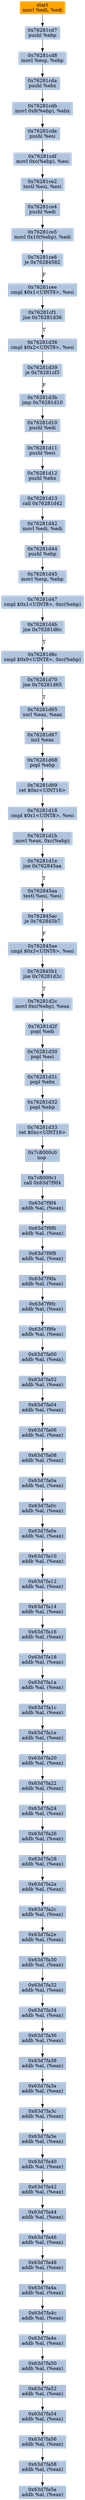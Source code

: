 digraph G {
node[shape=rectangle,style=filled,fillcolor=lightsteelblue,color=lightsteelblue]
bgcolor="transparent"
a0x76281cd5movl_edi_edi[label="start\nmovl %edi, %edi",color="lightgrey",fillcolor="orange"];
a0x76281cd7pushl_ebp[label="0x76281cd7\npushl %ebp"];
a0x76281cd8movl_esp_ebp[label="0x76281cd8\nmovl %esp, %ebp"];
a0x76281cdapushl_ebx[label="0x76281cda\npushl %ebx"];
a0x76281cdbmovl_0x8ebp__ebx[label="0x76281cdb\nmovl 0x8(%ebp), %ebx"];
a0x76281cdepushl_esi[label="0x76281cde\npushl %esi"];
a0x76281cdfmovl_0xcebp__esi[label="0x76281cdf\nmovl 0xc(%ebp), %esi"];
a0x76281ce2testl_esi_esi[label="0x76281ce2\ntestl %esi, %esi"];
a0x76281ce4pushl_edi[label="0x76281ce4\npushl %edi"];
a0x76281ce5movl_0x10ebp__edi[label="0x76281ce5\nmovl 0x10(%ebp), %edi"];
a0x76281ce8je_0x76284582[label="0x76281ce8\nje 0x76284582"];
a0x76281ceecmpl_0x1UINT8_esi[label="0x76281cee\ncmpl $0x1<UINT8>, %esi"];
a0x76281cf1jne_0x76281d36[label="0x76281cf1\njne 0x76281d36"];
a0x76281d36cmpl_0x2UINT8_esi[label="0x76281d36\ncmpl $0x2<UINT8>, %esi"];
a0x76281d39je_0x76281cf3[label="0x76281d39\nje 0x76281cf3"];
a0x76281d3bjmp_0x76281d10[label="0x76281d3b\njmp 0x76281d10"];
a0x76281d10pushl_edi[label="0x76281d10\npushl %edi"];
a0x76281d11pushl_esi[label="0x76281d11\npushl %esi"];
a0x76281d12pushl_ebx[label="0x76281d12\npushl %ebx"];
a0x76281d13call_0x76281d42[label="0x76281d13\ncall 0x76281d42"];
a0x76281d42movl_edi_edi[label="0x76281d42\nmovl %edi, %edi"];
a0x76281d44pushl_ebp[label="0x76281d44\npushl %ebp"];
a0x76281d45movl_esp_ebp[label="0x76281d45\nmovl %esp, %ebp"];
a0x76281d47cmpl_0x1UINT8_0xcebp_[label="0x76281d47\ncmpl $0x1<UINT8>, 0xc(%ebp)"];
a0x76281d4bjne_0x76281d6c[label="0x76281d4b\njne 0x76281d6c"];
a0x76281d6ccmpl_0x0UINT8_0xcebp_[label="0x76281d6c\ncmpl $0x0<UINT8>, 0xc(%ebp)"];
a0x76281d70jne_0x76281d65[label="0x76281d70\njne 0x76281d65"];
a0x76281d65xorl_eax_eax[label="0x76281d65\nxorl %eax, %eax"];
a0x76281d67incl_eax[label="0x76281d67\nincl %eax"];
a0x76281d68popl_ebp[label="0x76281d68\npopl %ebp"];
a0x76281d69ret_0xcUINT16[label="0x76281d69\nret $0xc<UINT16>"];
a0x76281d18cmpl_0x1UINT8_esi[label="0x76281d18\ncmpl $0x1<UINT8>, %esi"];
a0x76281d1bmovl_eax_0xcebp_[label="0x76281d1b\nmovl %eax, 0xc(%ebp)"];
a0x76281d1ejne_0x762845aa[label="0x76281d1e\njne 0x762845aa"];
a0x762845aatestl_esi_esi[label="0x762845aa\ntestl %esi, %esi"];
a0x762845acje_0x762845b7[label="0x762845ac\nje 0x762845b7"];
a0x762845aecmpl_0x3UINT8_esi[label="0x762845ae\ncmpl $0x3<UINT8>, %esi"];
a0x762845b1jne_0x76281d2c[label="0x762845b1\njne 0x76281d2c"];
a0x76281d2cmovl_0xcebp__eax[label="0x76281d2c\nmovl 0xc(%ebp), %eax"];
a0x76281d2fpopl_edi[label="0x76281d2f\npopl %edi"];
a0x76281d30popl_esi[label="0x76281d30\npopl %esi"];
a0x76281d31popl_ebx[label="0x76281d31\npopl %ebx"];
a0x76281d32popl_ebp[label="0x76281d32\npopl %ebp"];
a0x76281d33ret_0xcUINT16[label="0x76281d33\nret $0xc<UINT16>"];
a0x7c8000c0nop_[label="0x7c8000c0\nnop "];
a0x7c8000c1call_0x63d7f9f4[label="0x7c8000c1\ncall 0x63d7f9f4"];
a0x63d7f9f4addb_al_eax_[label="0x63d7f9f4\naddb %al, (%eax)"];
a0x63d7f9f6addb_al_eax_[label="0x63d7f9f6\naddb %al, (%eax)"];
a0x63d7f9f8addb_al_eax_[label="0x63d7f9f8\naddb %al, (%eax)"];
a0x63d7f9faaddb_al_eax_[label="0x63d7f9fa\naddb %al, (%eax)"];
a0x63d7f9fcaddb_al_eax_[label="0x63d7f9fc\naddb %al, (%eax)"];
a0x63d7f9feaddb_al_eax_[label="0x63d7f9fe\naddb %al, (%eax)"];
a0x63d7fa00addb_al_eax_[label="0x63d7fa00\naddb %al, (%eax)"];
a0x63d7fa02addb_al_eax_[label="0x63d7fa02\naddb %al, (%eax)"];
a0x63d7fa04addb_al_eax_[label="0x63d7fa04\naddb %al, (%eax)"];
a0x63d7fa06addb_al_eax_[label="0x63d7fa06\naddb %al, (%eax)"];
a0x63d7fa08addb_al_eax_[label="0x63d7fa08\naddb %al, (%eax)"];
a0x63d7fa0aaddb_al_eax_[label="0x63d7fa0a\naddb %al, (%eax)"];
a0x63d7fa0caddb_al_eax_[label="0x63d7fa0c\naddb %al, (%eax)"];
a0x63d7fa0eaddb_al_eax_[label="0x63d7fa0e\naddb %al, (%eax)"];
a0x63d7fa10addb_al_eax_[label="0x63d7fa10\naddb %al, (%eax)"];
a0x63d7fa12addb_al_eax_[label="0x63d7fa12\naddb %al, (%eax)"];
a0x63d7fa14addb_al_eax_[label="0x63d7fa14\naddb %al, (%eax)"];
a0x63d7fa16addb_al_eax_[label="0x63d7fa16\naddb %al, (%eax)"];
a0x63d7fa18addb_al_eax_[label="0x63d7fa18\naddb %al, (%eax)"];
a0x63d7fa1aaddb_al_eax_[label="0x63d7fa1a\naddb %al, (%eax)"];
a0x63d7fa1caddb_al_eax_[label="0x63d7fa1c\naddb %al, (%eax)"];
a0x63d7fa1eaddb_al_eax_[label="0x63d7fa1e\naddb %al, (%eax)"];
a0x63d7fa20addb_al_eax_[label="0x63d7fa20\naddb %al, (%eax)"];
a0x63d7fa22addb_al_eax_[label="0x63d7fa22\naddb %al, (%eax)"];
a0x63d7fa24addb_al_eax_[label="0x63d7fa24\naddb %al, (%eax)"];
a0x63d7fa26addb_al_eax_[label="0x63d7fa26\naddb %al, (%eax)"];
a0x63d7fa28addb_al_eax_[label="0x63d7fa28\naddb %al, (%eax)"];
a0x63d7fa2aaddb_al_eax_[label="0x63d7fa2a\naddb %al, (%eax)"];
a0x63d7fa2caddb_al_eax_[label="0x63d7fa2c\naddb %al, (%eax)"];
a0x63d7fa2eaddb_al_eax_[label="0x63d7fa2e\naddb %al, (%eax)"];
a0x63d7fa30addb_al_eax_[label="0x63d7fa30\naddb %al, (%eax)"];
a0x63d7fa32addb_al_eax_[label="0x63d7fa32\naddb %al, (%eax)"];
a0x63d7fa34addb_al_eax_[label="0x63d7fa34\naddb %al, (%eax)"];
a0x63d7fa36addb_al_eax_[label="0x63d7fa36\naddb %al, (%eax)"];
a0x63d7fa38addb_al_eax_[label="0x63d7fa38\naddb %al, (%eax)"];
a0x63d7fa3aaddb_al_eax_[label="0x63d7fa3a\naddb %al, (%eax)"];
a0x63d7fa3caddb_al_eax_[label="0x63d7fa3c\naddb %al, (%eax)"];
a0x63d7fa3eaddb_al_eax_[label="0x63d7fa3e\naddb %al, (%eax)"];
a0x63d7fa40addb_al_eax_[label="0x63d7fa40\naddb %al, (%eax)"];
a0x63d7fa42addb_al_eax_[label="0x63d7fa42\naddb %al, (%eax)"];
a0x63d7fa44addb_al_eax_[label="0x63d7fa44\naddb %al, (%eax)"];
a0x63d7fa46addb_al_eax_[label="0x63d7fa46\naddb %al, (%eax)"];
a0x63d7fa48addb_al_eax_[label="0x63d7fa48\naddb %al, (%eax)"];
a0x63d7fa4aaddb_al_eax_[label="0x63d7fa4a\naddb %al, (%eax)"];
a0x63d7fa4caddb_al_eax_[label="0x63d7fa4c\naddb %al, (%eax)"];
a0x63d7fa4eaddb_al_eax_[label="0x63d7fa4e\naddb %al, (%eax)"];
a0x63d7fa50addb_al_eax_[label="0x63d7fa50\naddb %al, (%eax)"];
a0x63d7fa52addb_al_eax_[label="0x63d7fa52\naddb %al, (%eax)"];
a0x63d7fa54addb_al_eax_[label="0x63d7fa54\naddb %al, (%eax)"];
a0x63d7fa56addb_al_eax_[label="0x63d7fa56\naddb %al, (%eax)"];
a0x63d7fa58addb_al_eax_[label="0x63d7fa58\naddb %al, (%eax)"];
a0x63d7fa5aaddb_al_eax_[label="0x63d7fa5a\naddb %al, (%eax)"];
a0x76281cd5movl_edi_edi -> a0x76281cd7pushl_ebp [color="#000000"];
a0x76281cd7pushl_ebp -> a0x76281cd8movl_esp_ebp [color="#000000"];
a0x76281cd8movl_esp_ebp -> a0x76281cdapushl_ebx [color="#000000"];
a0x76281cdapushl_ebx -> a0x76281cdbmovl_0x8ebp__ebx [color="#000000"];
a0x76281cdbmovl_0x8ebp__ebx -> a0x76281cdepushl_esi [color="#000000"];
a0x76281cdepushl_esi -> a0x76281cdfmovl_0xcebp__esi [color="#000000"];
a0x76281cdfmovl_0xcebp__esi -> a0x76281ce2testl_esi_esi [color="#000000"];
a0x76281ce2testl_esi_esi -> a0x76281ce4pushl_edi [color="#000000"];
a0x76281ce4pushl_edi -> a0x76281ce5movl_0x10ebp__edi [color="#000000"];
a0x76281ce5movl_0x10ebp__edi -> a0x76281ce8je_0x76284582 [color="#000000"];
a0x76281ce8je_0x76284582 -> a0x76281ceecmpl_0x1UINT8_esi [color="#000000",label="F"];
a0x76281ceecmpl_0x1UINT8_esi -> a0x76281cf1jne_0x76281d36 [color="#000000"];
a0x76281cf1jne_0x76281d36 -> a0x76281d36cmpl_0x2UINT8_esi [color="#000000",label="T"];
a0x76281d36cmpl_0x2UINT8_esi -> a0x76281d39je_0x76281cf3 [color="#000000"];
a0x76281d39je_0x76281cf3 -> a0x76281d3bjmp_0x76281d10 [color="#000000",label="F"];
a0x76281d3bjmp_0x76281d10 -> a0x76281d10pushl_edi [color="#000000"];
a0x76281d10pushl_edi -> a0x76281d11pushl_esi [color="#000000"];
a0x76281d11pushl_esi -> a0x76281d12pushl_ebx [color="#000000"];
a0x76281d12pushl_ebx -> a0x76281d13call_0x76281d42 [color="#000000"];
a0x76281d13call_0x76281d42 -> a0x76281d42movl_edi_edi [color="#000000"];
a0x76281d42movl_edi_edi -> a0x76281d44pushl_ebp [color="#000000"];
a0x76281d44pushl_ebp -> a0x76281d45movl_esp_ebp [color="#000000"];
a0x76281d45movl_esp_ebp -> a0x76281d47cmpl_0x1UINT8_0xcebp_ [color="#000000"];
a0x76281d47cmpl_0x1UINT8_0xcebp_ -> a0x76281d4bjne_0x76281d6c [color="#000000"];
a0x76281d4bjne_0x76281d6c -> a0x76281d6ccmpl_0x0UINT8_0xcebp_ [color="#000000",label="T"];
a0x76281d6ccmpl_0x0UINT8_0xcebp_ -> a0x76281d70jne_0x76281d65 [color="#000000"];
a0x76281d70jne_0x76281d65 -> a0x76281d65xorl_eax_eax [color="#000000",label="T"];
a0x76281d65xorl_eax_eax -> a0x76281d67incl_eax [color="#000000"];
a0x76281d67incl_eax -> a0x76281d68popl_ebp [color="#000000"];
a0x76281d68popl_ebp -> a0x76281d69ret_0xcUINT16 [color="#000000"];
a0x76281d69ret_0xcUINT16 -> a0x76281d18cmpl_0x1UINT8_esi [color="#000000"];
a0x76281d18cmpl_0x1UINT8_esi -> a0x76281d1bmovl_eax_0xcebp_ [color="#000000"];
a0x76281d1bmovl_eax_0xcebp_ -> a0x76281d1ejne_0x762845aa [color="#000000"];
a0x76281d1ejne_0x762845aa -> a0x762845aatestl_esi_esi [color="#000000",label="T"];
a0x762845aatestl_esi_esi -> a0x762845acje_0x762845b7 [color="#000000"];
a0x762845acje_0x762845b7 -> a0x762845aecmpl_0x3UINT8_esi [color="#000000",label="F"];
a0x762845aecmpl_0x3UINT8_esi -> a0x762845b1jne_0x76281d2c [color="#000000"];
a0x762845b1jne_0x76281d2c -> a0x76281d2cmovl_0xcebp__eax [color="#000000",label="T"];
a0x76281d2cmovl_0xcebp__eax -> a0x76281d2fpopl_edi [color="#000000"];
a0x76281d2fpopl_edi -> a0x76281d30popl_esi [color="#000000"];
a0x76281d30popl_esi -> a0x76281d31popl_ebx [color="#000000"];
a0x76281d31popl_ebx -> a0x76281d32popl_ebp [color="#000000"];
a0x76281d32popl_ebp -> a0x76281d33ret_0xcUINT16 [color="#000000"];
a0x76281d33ret_0xcUINT16 -> a0x7c8000c0nop_ [color="#000000"];
a0x7c8000c0nop_ -> a0x7c8000c1call_0x63d7f9f4 [color="#000000"];
a0x7c8000c1call_0x63d7f9f4 -> a0x63d7f9f4addb_al_eax_ [color="#000000"];
a0x63d7f9f4addb_al_eax_ -> a0x63d7f9f6addb_al_eax_ [color="#000000"];
a0x63d7f9f6addb_al_eax_ -> a0x63d7f9f8addb_al_eax_ [color="#000000"];
a0x63d7f9f8addb_al_eax_ -> a0x63d7f9faaddb_al_eax_ [color="#000000"];
a0x63d7f9faaddb_al_eax_ -> a0x63d7f9fcaddb_al_eax_ [color="#000000"];
a0x63d7f9fcaddb_al_eax_ -> a0x63d7f9feaddb_al_eax_ [color="#000000"];
a0x63d7f9feaddb_al_eax_ -> a0x63d7fa00addb_al_eax_ [color="#000000"];
a0x63d7fa00addb_al_eax_ -> a0x63d7fa02addb_al_eax_ [color="#000000"];
a0x63d7fa02addb_al_eax_ -> a0x63d7fa04addb_al_eax_ [color="#000000"];
a0x63d7fa04addb_al_eax_ -> a0x63d7fa06addb_al_eax_ [color="#000000"];
a0x63d7fa06addb_al_eax_ -> a0x63d7fa08addb_al_eax_ [color="#000000"];
a0x63d7fa08addb_al_eax_ -> a0x63d7fa0aaddb_al_eax_ [color="#000000"];
a0x63d7fa0aaddb_al_eax_ -> a0x63d7fa0caddb_al_eax_ [color="#000000"];
a0x63d7fa0caddb_al_eax_ -> a0x63d7fa0eaddb_al_eax_ [color="#000000"];
a0x63d7fa0eaddb_al_eax_ -> a0x63d7fa10addb_al_eax_ [color="#000000"];
a0x63d7fa10addb_al_eax_ -> a0x63d7fa12addb_al_eax_ [color="#000000"];
a0x63d7fa12addb_al_eax_ -> a0x63d7fa14addb_al_eax_ [color="#000000"];
a0x63d7fa14addb_al_eax_ -> a0x63d7fa16addb_al_eax_ [color="#000000"];
a0x63d7fa16addb_al_eax_ -> a0x63d7fa18addb_al_eax_ [color="#000000"];
a0x63d7fa18addb_al_eax_ -> a0x63d7fa1aaddb_al_eax_ [color="#000000"];
a0x63d7fa1aaddb_al_eax_ -> a0x63d7fa1caddb_al_eax_ [color="#000000"];
a0x63d7fa1caddb_al_eax_ -> a0x63d7fa1eaddb_al_eax_ [color="#000000"];
a0x63d7fa1eaddb_al_eax_ -> a0x63d7fa20addb_al_eax_ [color="#000000"];
a0x63d7fa20addb_al_eax_ -> a0x63d7fa22addb_al_eax_ [color="#000000"];
a0x63d7fa22addb_al_eax_ -> a0x63d7fa24addb_al_eax_ [color="#000000"];
a0x63d7fa24addb_al_eax_ -> a0x63d7fa26addb_al_eax_ [color="#000000"];
a0x63d7fa26addb_al_eax_ -> a0x63d7fa28addb_al_eax_ [color="#000000"];
a0x63d7fa28addb_al_eax_ -> a0x63d7fa2aaddb_al_eax_ [color="#000000"];
a0x63d7fa2aaddb_al_eax_ -> a0x63d7fa2caddb_al_eax_ [color="#000000"];
a0x63d7fa2caddb_al_eax_ -> a0x63d7fa2eaddb_al_eax_ [color="#000000"];
a0x63d7fa2eaddb_al_eax_ -> a0x63d7fa30addb_al_eax_ [color="#000000"];
a0x63d7fa30addb_al_eax_ -> a0x63d7fa32addb_al_eax_ [color="#000000"];
a0x63d7fa32addb_al_eax_ -> a0x63d7fa34addb_al_eax_ [color="#000000"];
a0x63d7fa34addb_al_eax_ -> a0x63d7fa36addb_al_eax_ [color="#000000"];
a0x63d7fa36addb_al_eax_ -> a0x63d7fa38addb_al_eax_ [color="#000000"];
a0x63d7fa38addb_al_eax_ -> a0x63d7fa3aaddb_al_eax_ [color="#000000"];
a0x63d7fa3aaddb_al_eax_ -> a0x63d7fa3caddb_al_eax_ [color="#000000"];
a0x63d7fa3caddb_al_eax_ -> a0x63d7fa3eaddb_al_eax_ [color="#000000"];
a0x63d7fa3eaddb_al_eax_ -> a0x63d7fa40addb_al_eax_ [color="#000000"];
a0x63d7fa40addb_al_eax_ -> a0x63d7fa42addb_al_eax_ [color="#000000"];
a0x63d7fa42addb_al_eax_ -> a0x63d7fa44addb_al_eax_ [color="#000000"];
a0x63d7fa44addb_al_eax_ -> a0x63d7fa46addb_al_eax_ [color="#000000"];
a0x63d7fa46addb_al_eax_ -> a0x63d7fa48addb_al_eax_ [color="#000000"];
a0x63d7fa48addb_al_eax_ -> a0x63d7fa4aaddb_al_eax_ [color="#000000"];
a0x63d7fa4aaddb_al_eax_ -> a0x63d7fa4caddb_al_eax_ [color="#000000"];
a0x63d7fa4caddb_al_eax_ -> a0x63d7fa4eaddb_al_eax_ [color="#000000"];
a0x63d7fa4eaddb_al_eax_ -> a0x63d7fa50addb_al_eax_ [color="#000000"];
a0x63d7fa50addb_al_eax_ -> a0x63d7fa52addb_al_eax_ [color="#000000"];
a0x63d7fa52addb_al_eax_ -> a0x63d7fa54addb_al_eax_ [color="#000000"];
a0x63d7fa54addb_al_eax_ -> a0x63d7fa56addb_al_eax_ [color="#000000"];
a0x63d7fa56addb_al_eax_ -> a0x63d7fa58addb_al_eax_ [color="#000000"];
a0x63d7fa58addb_al_eax_ -> a0x63d7fa5aaddb_al_eax_ [color="#000000"];
}

